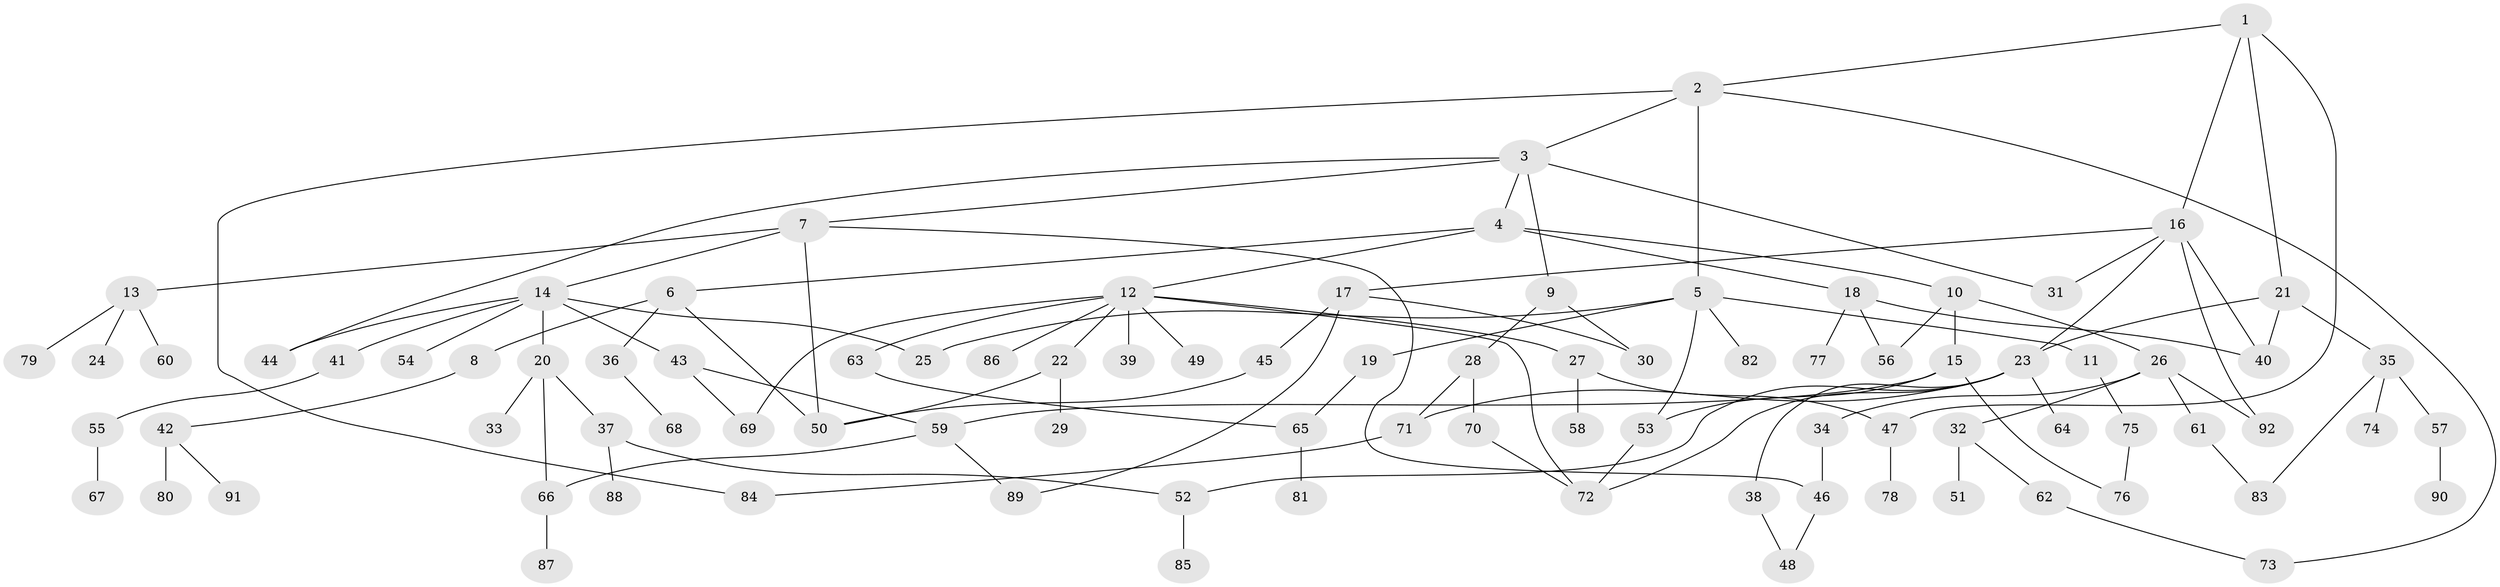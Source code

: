 // coarse degree distribution, {5: 0.12698412698412698, 6: 0.06349206349206349, 4: 0.07936507936507936, 3: 0.1746031746031746, 2: 0.20634920634920634, 9: 0.015873015873015872, 8: 0.015873015873015872, 1: 0.31746031746031744}
// Generated by graph-tools (version 1.1) at 2025/23/03/03/25 07:23:35]
// undirected, 92 vertices, 121 edges
graph export_dot {
graph [start="1"]
  node [color=gray90,style=filled];
  1;
  2;
  3;
  4;
  5;
  6;
  7;
  8;
  9;
  10;
  11;
  12;
  13;
  14;
  15;
  16;
  17;
  18;
  19;
  20;
  21;
  22;
  23;
  24;
  25;
  26;
  27;
  28;
  29;
  30;
  31;
  32;
  33;
  34;
  35;
  36;
  37;
  38;
  39;
  40;
  41;
  42;
  43;
  44;
  45;
  46;
  47;
  48;
  49;
  50;
  51;
  52;
  53;
  54;
  55;
  56;
  57;
  58;
  59;
  60;
  61;
  62;
  63;
  64;
  65;
  66;
  67;
  68;
  69;
  70;
  71;
  72;
  73;
  74;
  75;
  76;
  77;
  78;
  79;
  80;
  81;
  82;
  83;
  84;
  85;
  86;
  87;
  88;
  89;
  90;
  91;
  92;
  1 -- 2;
  1 -- 16;
  1 -- 21;
  1 -- 47;
  2 -- 3;
  2 -- 5;
  2 -- 73;
  2 -- 84;
  3 -- 4;
  3 -- 7;
  3 -- 9;
  3 -- 44;
  3 -- 31;
  4 -- 6;
  4 -- 10;
  4 -- 12;
  4 -- 18;
  5 -- 11;
  5 -- 19;
  5 -- 25;
  5 -- 82;
  5 -- 53;
  6 -- 8;
  6 -- 36;
  6 -- 50;
  7 -- 13;
  7 -- 14;
  7 -- 46;
  7 -- 50;
  8 -- 42;
  9 -- 28;
  9 -- 30;
  10 -- 15;
  10 -- 26;
  10 -- 56;
  11 -- 75;
  12 -- 22;
  12 -- 27;
  12 -- 39;
  12 -- 49;
  12 -- 63;
  12 -- 69;
  12 -- 86;
  12 -- 72;
  13 -- 24;
  13 -- 60;
  13 -- 79;
  14 -- 20;
  14 -- 41;
  14 -- 43;
  14 -- 54;
  14 -- 25;
  14 -- 44;
  15 -- 53;
  15 -- 59;
  15 -- 76;
  16 -- 17;
  16 -- 31;
  16 -- 92;
  16 -- 40;
  16 -- 23;
  17 -- 45;
  17 -- 89;
  17 -- 30;
  18 -- 56;
  18 -- 77;
  18 -- 40;
  19 -- 65;
  20 -- 33;
  20 -- 37;
  20 -- 66;
  21 -- 23;
  21 -- 35;
  21 -- 40;
  22 -- 29;
  22 -- 50;
  23 -- 38;
  23 -- 64;
  23 -- 52;
  23 -- 72;
  23 -- 71;
  26 -- 32;
  26 -- 34;
  26 -- 61;
  26 -- 92;
  27 -- 58;
  27 -- 47;
  28 -- 70;
  28 -- 71;
  32 -- 51;
  32 -- 62;
  34 -- 46;
  35 -- 57;
  35 -- 74;
  35 -- 83;
  36 -- 68;
  37 -- 52;
  37 -- 88;
  38 -- 48;
  41 -- 55;
  42 -- 80;
  42 -- 91;
  43 -- 69;
  43 -- 59;
  45 -- 50;
  46 -- 48;
  47 -- 78;
  52 -- 85;
  53 -- 72;
  55 -- 67;
  57 -- 90;
  59 -- 66;
  59 -- 89;
  61 -- 83;
  62 -- 73;
  63 -- 65;
  65 -- 81;
  66 -- 87;
  70 -- 72;
  71 -- 84;
  75 -- 76;
}
